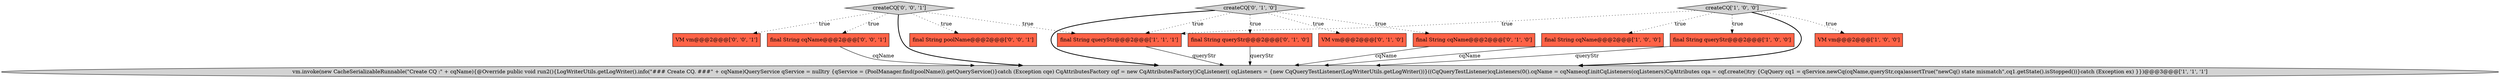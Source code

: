 digraph {
11 [style = filled, label = "createCQ['0', '0', '1']", fillcolor = lightgray, shape = diamond image = "AAA0AAABBB3BBB"];
9 [style = filled, label = "createCQ['0', '1', '0']", fillcolor = lightgray, shape = diamond image = "AAA0AAABBB2BBB"];
13 [style = filled, label = "VM vm@@@2@@@['0', '0', '1']", fillcolor = tomato, shape = box image = "AAA0AAABBB3BBB"];
6 [style = filled, label = "final String cqName@@@2@@@['0', '1', '0']", fillcolor = tomato, shape = box image = "AAA0AAABBB2BBB"];
0 [style = filled, label = "final String cqName@@@2@@@['1', '0', '0']", fillcolor = tomato, shape = box image = "AAA0AAABBB1BBB"];
4 [style = filled, label = "final String queryStr@@@2@@@['1', '1', '1']", fillcolor = tomato, shape = box image = "AAA0AAABBB1BBB"];
1 [style = filled, label = "final String queryStr@@@2@@@['1', '0', '0']", fillcolor = tomato, shape = box image = "AAA0AAABBB1BBB"];
5 [style = filled, label = "createCQ['1', '0', '0']", fillcolor = lightgray, shape = diamond image = "AAA0AAABBB1BBB"];
8 [style = filled, label = "VM vm@@@2@@@['0', '1', '0']", fillcolor = tomato, shape = box image = "AAA0AAABBB2BBB"];
7 [style = filled, label = "final String queryStr@@@2@@@['0', '1', '0']", fillcolor = tomato, shape = box image = "AAA0AAABBB2BBB"];
10 [style = filled, label = "final String cqName@@@2@@@['0', '0', '1']", fillcolor = tomato, shape = box image = "AAA0AAABBB3BBB"];
3 [style = filled, label = "VM vm@@@2@@@['1', '0', '0']", fillcolor = tomato, shape = box image = "AAA0AAABBB1BBB"];
2 [style = filled, label = "vm.invoke(new CacheSerializableRunnable(\"Create CQ :\" + cqName){@Override public void run2(){LogWriterUtils.getLogWriter().info(\"### Create CQ. ###\" + cqName)QueryService qService = nulltry {qService = (PoolManager.find(poolName)).getQueryService()}catch (Exception cqe) CqAttributesFactory cqf = new CqAttributesFactory()CqListener(( cqListeners = {new CqQueryTestListener(LogWriterUtils.getLogWriter())}((CqQueryTestListener)cqListeners(0().cqName = cqNamecqf.initCqListeners(cqListeners)CqAttributes cqa = cqf.create()try {CqQuery cq1 = qService.newCq(cqName,queryStr,cqa)assertTrue(\"newCq() state mismatch\",cq1.getState().isStopped())}catch (Exception ex) }})@@@3@@@['1', '1', '1']", fillcolor = lightgray, shape = ellipse image = "AAA0AAABBB1BBB"];
12 [style = filled, label = "final String poolName@@@2@@@['0', '0', '1']", fillcolor = tomato, shape = box image = "AAA0AAABBB3BBB"];
5->2 [style = bold, label=""];
5->0 [style = dotted, label="true"];
6->2 [style = solid, label="cqName"];
9->8 [style = dotted, label="true"];
11->10 [style = dotted, label="true"];
11->12 [style = dotted, label="true"];
0->2 [style = solid, label="cqName"];
5->3 [style = dotted, label="true"];
9->7 [style = dotted, label="true"];
7->2 [style = solid, label="queryStr"];
9->2 [style = bold, label=""];
5->4 [style = dotted, label="true"];
11->2 [style = bold, label=""];
9->6 [style = dotted, label="true"];
10->2 [style = solid, label="cqName"];
1->2 [style = solid, label="queryStr"];
9->4 [style = dotted, label="true"];
11->4 [style = dotted, label="true"];
5->1 [style = dotted, label="true"];
11->13 [style = dotted, label="true"];
4->2 [style = solid, label="queryStr"];
}
